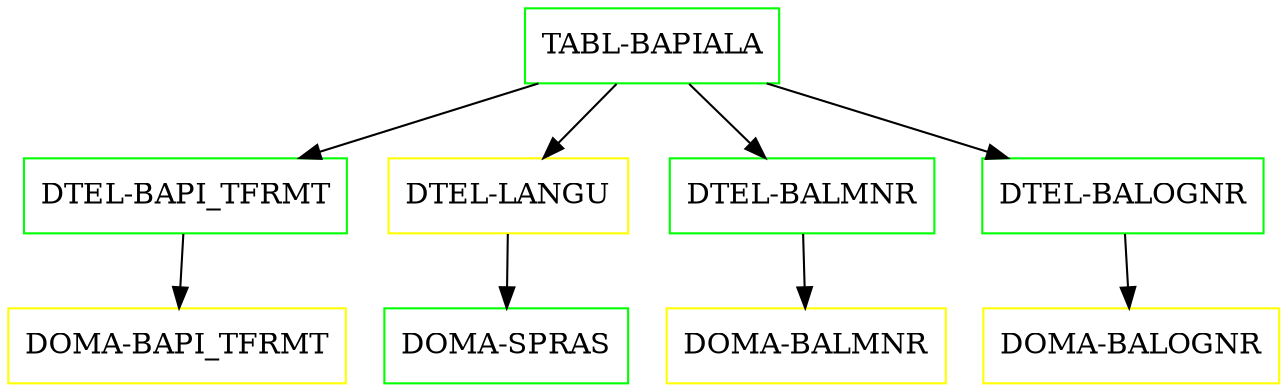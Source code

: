 digraph G {
  "TABL-BAPIALA" [shape=box,color=green];
  "DTEL-BAPI_TFRMT" [shape=box,color=green,URL="./DTEL_BAPI_TFRMT.html"];
  "DOMA-BAPI_TFRMT" [shape=box,color=yellow,URL="./DOMA_BAPI_TFRMT.html"];
  "DTEL-LANGU" [shape=box,color=yellow,URL="./DTEL_LANGU.html"];
  "DOMA-SPRAS" [shape=box,color=green,URL="./DOMA_SPRAS.html"];
  "DTEL-BALMNR" [shape=box,color=green,URL="./DTEL_BALMNR.html"];
  "DOMA-BALMNR" [shape=box,color=yellow,URL="./DOMA_BALMNR.html"];
  "DTEL-BALOGNR" [shape=box,color=green,URL="./DTEL_BALOGNR.html"];
  "DOMA-BALOGNR" [shape=box,color=yellow,URL="./DOMA_BALOGNR.html"];
  "TABL-BAPIALA" -> "DTEL-BALOGNR";
  "TABL-BAPIALA" -> "DTEL-BALMNR";
  "TABL-BAPIALA" -> "DTEL-LANGU";
  "TABL-BAPIALA" -> "DTEL-BAPI_TFRMT";
  "DTEL-BAPI_TFRMT" -> "DOMA-BAPI_TFRMT";
  "DTEL-LANGU" -> "DOMA-SPRAS";
  "DTEL-BALMNR" -> "DOMA-BALMNR";
  "DTEL-BALOGNR" -> "DOMA-BALOGNR";
}
